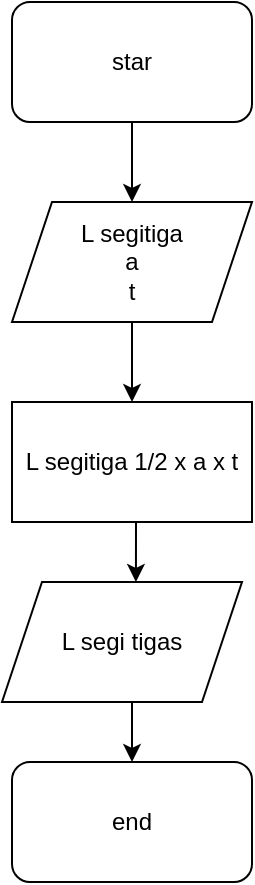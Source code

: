 <mxfile version="22.0.8" type="github">
  <diagram name="Page-1" id="jb0FgnaRLJ-JZPEQqRK1">
    <mxGraphModel dx="880" dy="442" grid="1" gridSize="10" guides="1" tooltips="1" connect="1" arrows="1" fold="1" page="1" pageScale="1" pageWidth="850" pageHeight="1100" math="0" shadow="0">
      <root>
        <mxCell id="0" />
        <mxCell id="1" parent="0" />
        <mxCell id="_nwrD3qCeMUMXJAYAal_-5" style="edgeStyle=orthogonalEdgeStyle;rounded=0;orthogonalLoop=1;jettySize=auto;html=1;exitX=0.5;exitY=1;exitDx=0;exitDy=0;" edge="1" parent="1" source="_nwrD3qCeMUMXJAYAal_-1" target="_nwrD3qCeMUMXJAYAal_-2">
          <mxGeometry relative="1" as="geometry" />
        </mxCell>
        <mxCell id="_nwrD3qCeMUMXJAYAal_-1" value="star" style="rounded=1;whiteSpace=wrap;html=1;" vertex="1" parent="1">
          <mxGeometry x="305" y="90" width="120" height="60" as="geometry" />
        </mxCell>
        <mxCell id="_nwrD3qCeMUMXJAYAal_-6" style="edgeStyle=orthogonalEdgeStyle;rounded=0;orthogonalLoop=1;jettySize=auto;html=1;exitX=0.5;exitY=1;exitDx=0;exitDy=0;" edge="1" parent="1" source="_nwrD3qCeMUMXJAYAal_-2" target="_nwrD3qCeMUMXJAYAal_-4">
          <mxGeometry relative="1" as="geometry" />
        </mxCell>
        <mxCell id="_nwrD3qCeMUMXJAYAal_-2" value="&lt;div&gt;L segitiga&lt;/div&gt;&lt;div&gt;a&lt;/div&gt;&lt;div&gt;t&lt;br&gt;&lt;/div&gt;" style="shape=parallelogram;perimeter=parallelogramPerimeter;whiteSpace=wrap;html=1;fixedSize=1;" vertex="1" parent="1">
          <mxGeometry x="305" y="190" width="120" height="60" as="geometry" />
        </mxCell>
        <mxCell id="_nwrD3qCeMUMXJAYAal_-3" style="edgeStyle=orthogonalEdgeStyle;rounded=0;orthogonalLoop=1;jettySize=auto;html=1;exitX=0.5;exitY=1;exitDx=0;exitDy=0;" edge="1" parent="1" source="_nwrD3qCeMUMXJAYAal_-1" target="_nwrD3qCeMUMXJAYAal_-1">
          <mxGeometry relative="1" as="geometry" />
        </mxCell>
        <mxCell id="_nwrD3qCeMUMXJAYAal_-4" value="&lt;div&gt;L segitiga 1/2 x a x t&lt;br&gt;&lt;/div&gt;" style="rounded=0;whiteSpace=wrap;html=1;" vertex="1" parent="1">
          <mxGeometry x="305" y="290" width="120" height="60" as="geometry" />
        </mxCell>
        <mxCell id="_nwrD3qCeMUMXJAYAal_-16" style="edgeStyle=orthogonalEdgeStyle;rounded=0;orthogonalLoop=1;jettySize=auto;html=1;exitX=0.5;exitY=1;exitDx=0;exitDy=0;" edge="1" parent="1" source="_nwrD3qCeMUMXJAYAal_-9" target="_nwrD3qCeMUMXJAYAal_-10">
          <mxGeometry relative="1" as="geometry">
            <Array as="points">
              <mxPoint x="365" y="440" />
            </Array>
          </mxGeometry>
        </mxCell>
        <mxCell id="_nwrD3qCeMUMXJAYAal_-9" value="L segi tigas" style="shape=parallelogram;perimeter=parallelogramPerimeter;whiteSpace=wrap;html=1;fixedSize=1;" vertex="1" parent="1">
          <mxGeometry x="300" y="380" width="120" height="60" as="geometry" />
        </mxCell>
        <mxCell id="_nwrD3qCeMUMXJAYAal_-10" value="end" style="rounded=1;whiteSpace=wrap;html=1;" vertex="1" parent="1">
          <mxGeometry x="305" y="470" width="120" height="60" as="geometry" />
        </mxCell>
        <mxCell id="_nwrD3qCeMUMXJAYAal_-15" style="edgeStyle=orthogonalEdgeStyle;rounded=0;orthogonalLoop=1;jettySize=auto;html=1;exitX=0.5;exitY=1;exitDx=0;exitDy=0;entryX=0.558;entryY=0;entryDx=0;entryDy=0;entryPerimeter=0;" edge="1" parent="1" source="_nwrD3qCeMUMXJAYAal_-4" target="_nwrD3qCeMUMXJAYAal_-9">
          <mxGeometry relative="1" as="geometry" />
        </mxCell>
      </root>
    </mxGraphModel>
  </diagram>
</mxfile>
